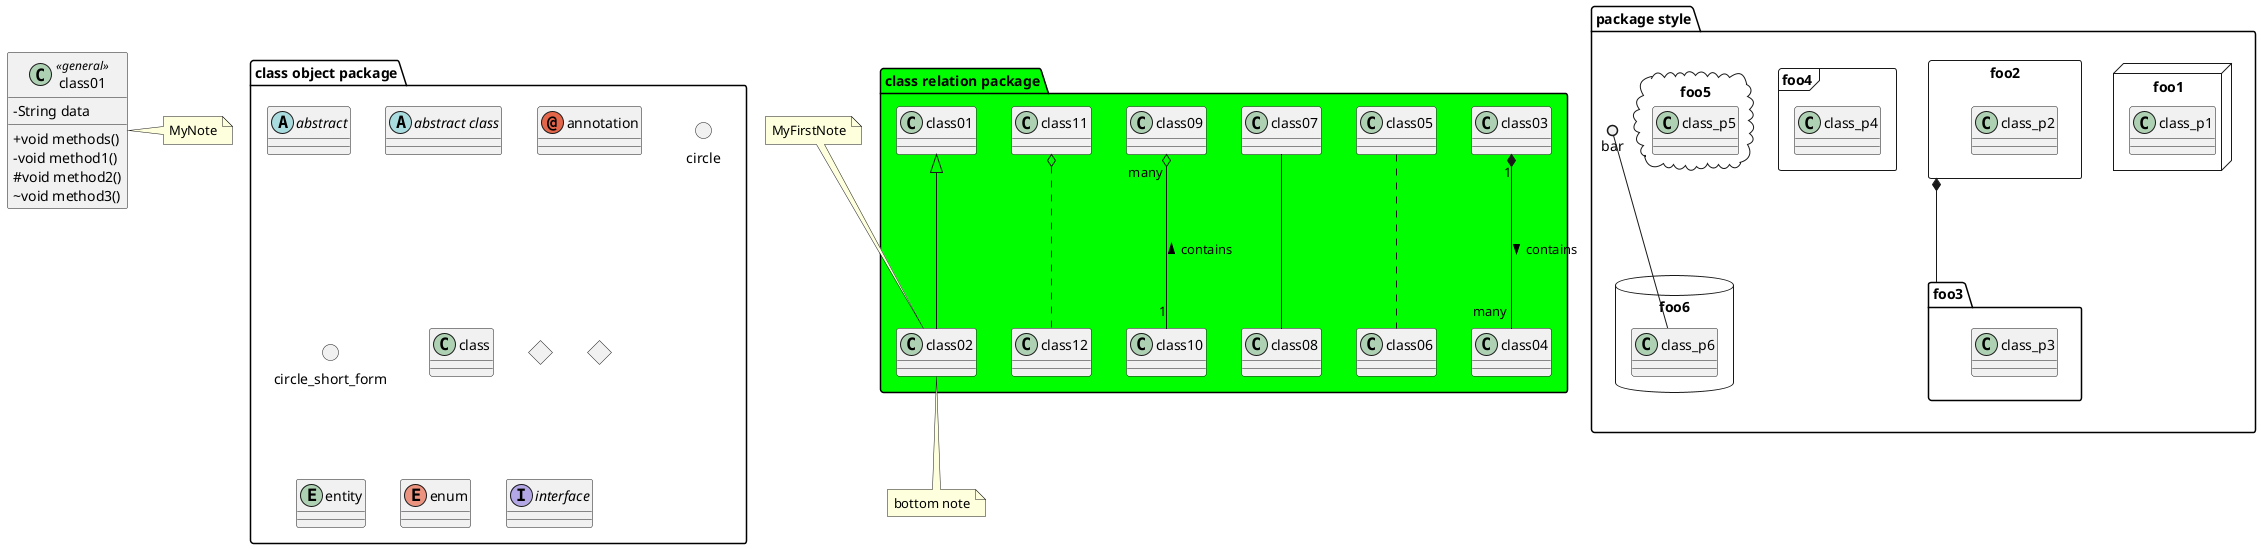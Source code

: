 @startuml

package "class object package" {
    abstract abstract
    abstract class "abstract class"
    annotation annotation
    circle circle
    () circle_short_form
    class class
    diamond diamond
    <> diamond_short_form
    entity entity
    enum enum
    interface interface
}

package "class relation package" #00fe00{
    class01 <|-- class02
    class03 "1" *-- "many" class04: > contains
    class05 .. class06
    class07 -- class08
    class09 "many" o-- "1" class10: < contains
    class11 o.. class12
}

package "package style" {
    package foo1 <<node>> {
        class class_p1
    }
    package foo2 <<Rectangle>> {
        class class_p2
    }
    package foo3 <<Folder>> {
        class class_p3
    }
    package foo4 <<Frame>> {
        class class_p4
    }
    package foo5 <<Cloud>> {
        class class_p5
    }
    package foo6 <<Database>> {
        class class_p6
    }
    bar ()-- class_p6
    foo2 *-- foo3
}
skinparam classAttributeIconSize 0
class class01 <<general>>{
    -String data
    +void methods()
    -void method1()
    #void method2()
    ~void method3()
}
note right: MyNote

note "MyFirstNote" as N1
N1 -- class02
note bottom of class02: bottom note

@enduml